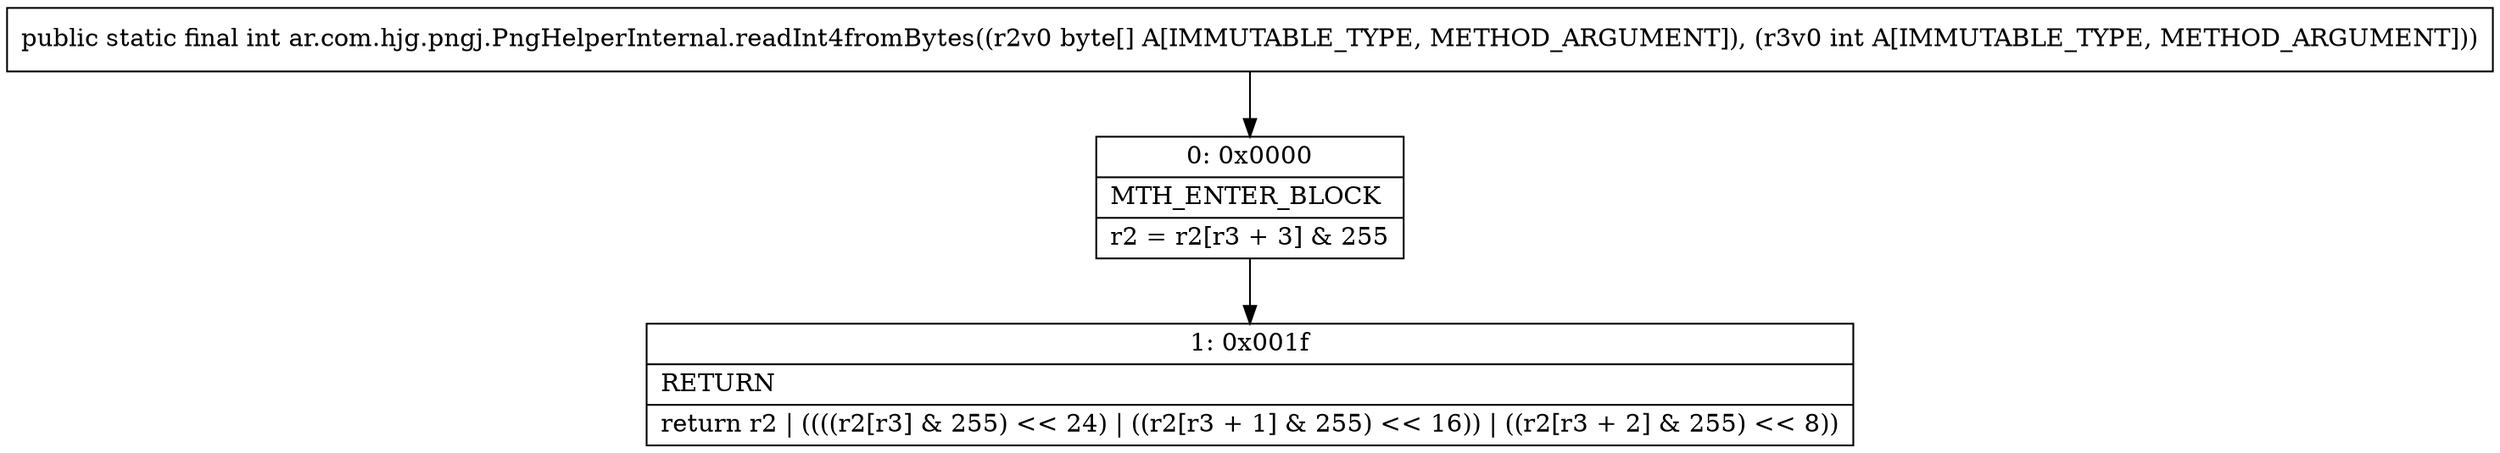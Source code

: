 digraph "CFG forar.com.hjg.pngj.PngHelperInternal.readInt4fromBytes([BI)I" {
Node_0 [shape=record,label="{0\:\ 0x0000|MTH_ENTER_BLOCK\l|r2 = r2[r3 + 3] & 255\l}"];
Node_1 [shape=record,label="{1\:\ 0x001f|RETURN\l|return r2 \| ((((r2[r3] & 255) \<\< 24) \| ((r2[r3 + 1] & 255) \<\< 16)) \| ((r2[r3 + 2] & 255) \<\< 8))\l}"];
MethodNode[shape=record,label="{public static final int ar.com.hjg.pngj.PngHelperInternal.readInt4fromBytes((r2v0 byte[] A[IMMUTABLE_TYPE, METHOD_ARGUMENT]), (r3v0 int A[IMMUTABLE_TYPE, METHOD_ARGUMENT])) }"];
MethodNode -> Node_0;
Node_0 -> Node_1;
}


